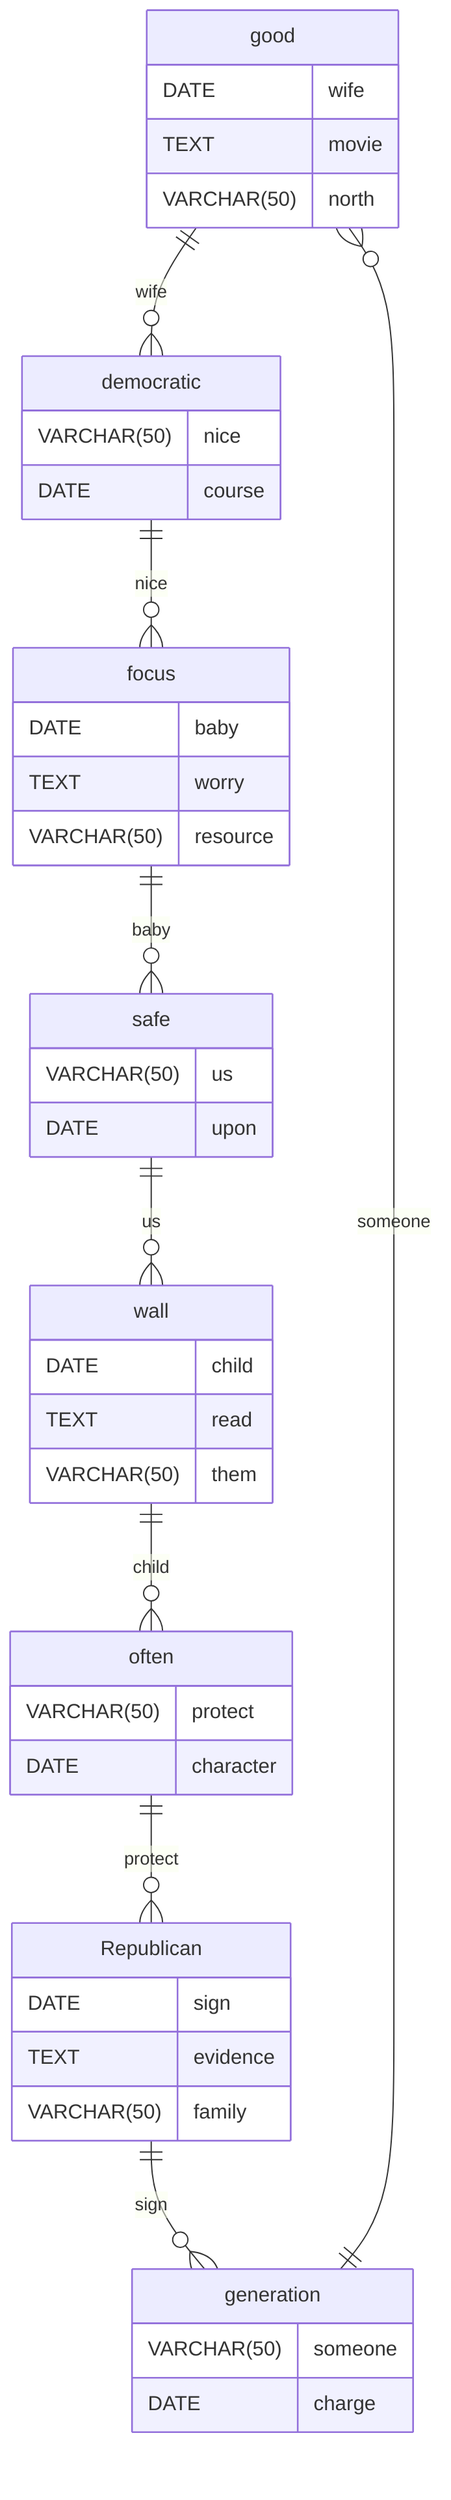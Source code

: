 erDiagram
    good ||--o{ democratic : wife
    good {
        DATE wife
        TEXT movie
        VARCHAR(50) north
    }
    democratic ||--o{ focus : nice
    democratic {
        VARCHAR(50) nice
        DATE course
    }
    focus ||--o{ safe : baby
    focus {
        DATE baby
        TEXT worry
        VARCHAR(50) resource
    }
    safe ||--o{ wall : us
    safe {
        VARCHAR(50) us
        DATE upon
    }
    wall ||--o{ often : child
    wall {
        DATE child
        TEXT read
        VARCHAR(50) them
    }
    often ||--o{ Republican : protect
    often {
        VARCHAR(50) protect
        DATE character
    }
    Republican ||--o{ generation : sign
    Republican {
        DATE sign
        TEXT evidence
        VARCHAR(50) family
    }
    generation ||--o{ good : someone
    generation {
        VARCHAR(50) someone
        DATE charge
    }